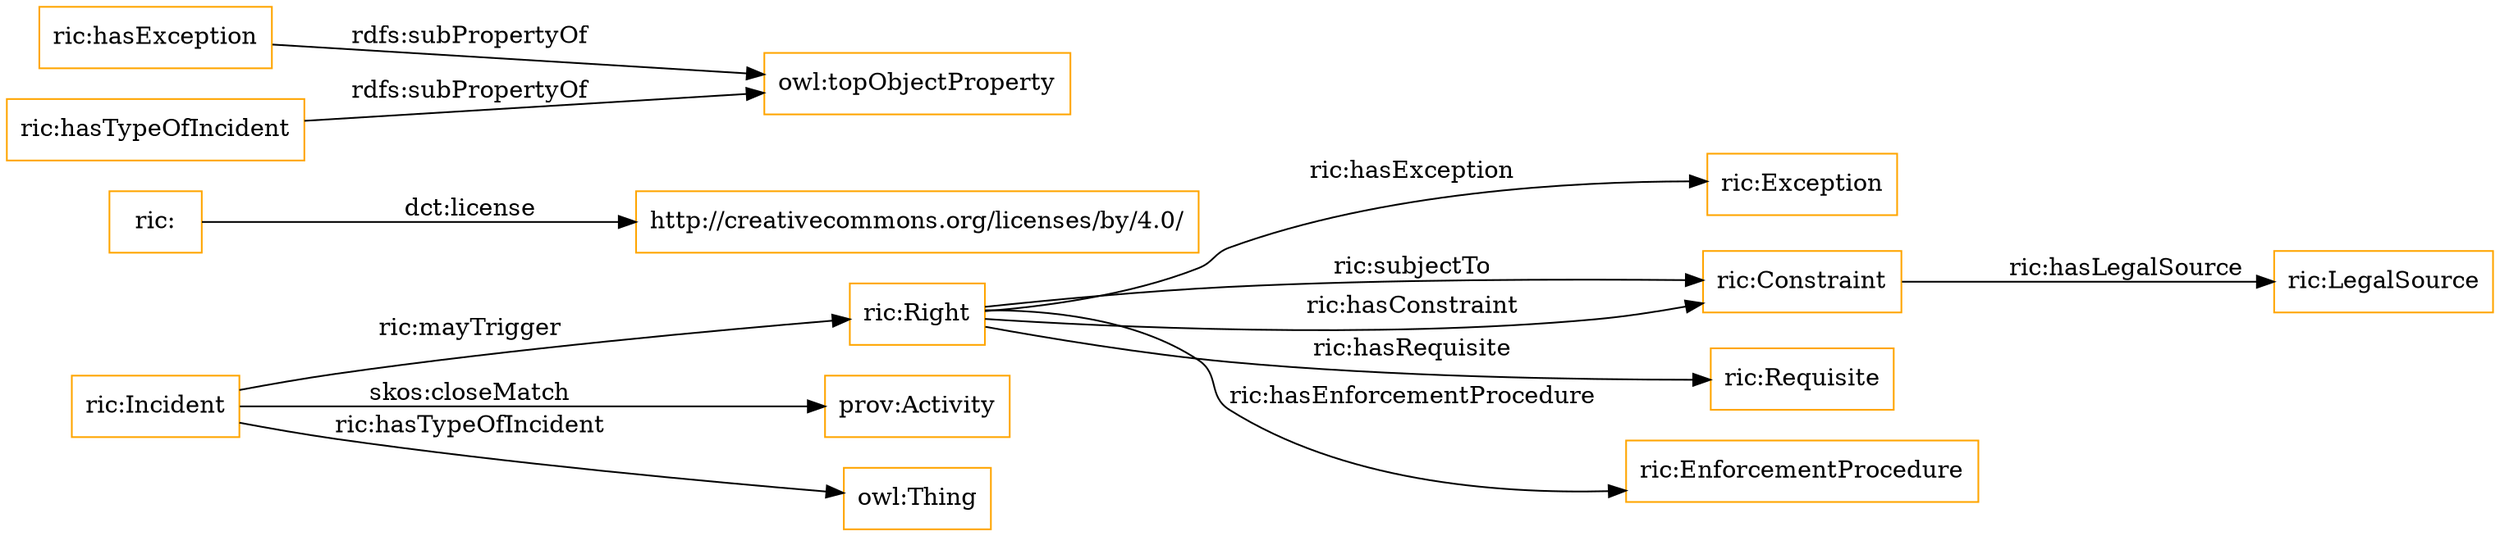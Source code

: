digraph ar2dtool_diagram { 
rankdir=LR;
size="1501"
node [shape = rectangle, color="orange"]; "ric:Exception" "ric:Right" "ric:Constraint" "ric:LegalSource" "ric:Requisite" "ric:Incident" "ric:EnforcementProcedure" ; /*classes style*/
	"ric:" -> "http://creativecommons.org/licenses/by/4.0/" [ label = "dct:license" ];
	"ric:hasException" -> "owl:topObjectProperty" [ label = "rdfs:subPropertyOf" ];
	"ric:hasTypeOfIncident" -> "owl:topObjectProperty" [ label = "rdfs:subPropertyOf" ];
	"ric:Incident" -> "prov:Activity" [ label = "skos:closeMatch" ];
	"ric:Constraint" -> "ric:LegalSource" [ label = "ric:hasLegalSource" ];
	"ric:Right" -> "ric:Requisite" [ label = "ric:hasRequisite" ];
	"ric:Right" -> "ric:EnforcementProcedure" [ label = "ric:hasEnforcementProcedure" ];
	"ric:Right" -> "ric:Constraint" [ label = "ric:subjectTo" ];
	"ric:Right" -> "ric:Exception" [ label = "ric:hasException" ];
	"ric:Incident" -> "ric:Right" [ label = "ric:mayTrigger" ];
	"ric:Incident" -> "owl:Thing" [ label = "ric:hasTypeOfIncident" ];
	"ric:Right" -> "ric:Constraint" [ label = "ric:hasConstraint" ];

}
